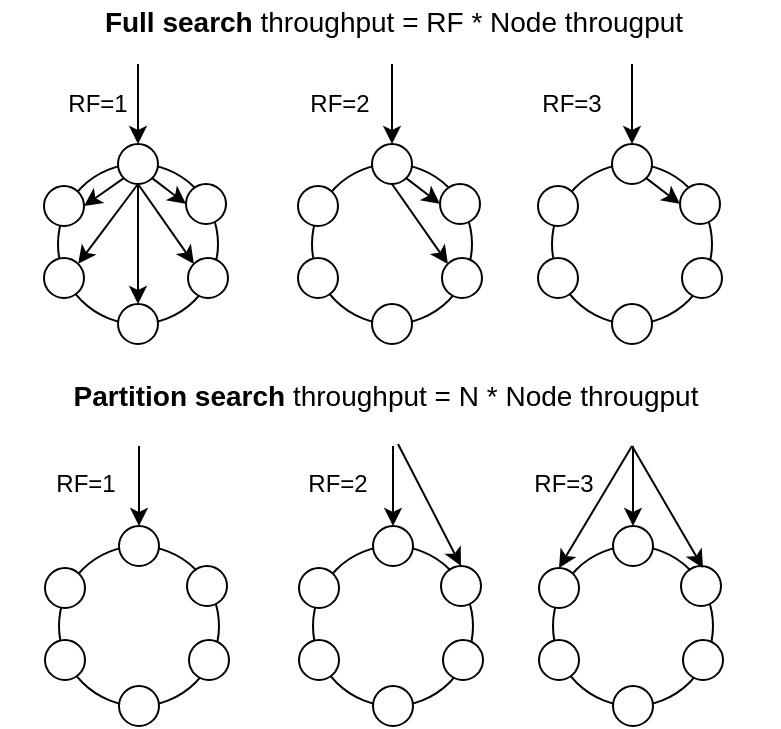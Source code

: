 <mxfile version="11.2.5" type="device" pages="1"><diagram id="BK3Bl1-4PHcovDS3bJ3K" name="Page-1"><mxGraphModel dx="614" dy="440" grid="0" gridSize="10" guides="1" tooltips="1" connect="1" arrows="1" fold="1" page="1" pageScale="1" pageWidth="827" pageHeight="1169" math="0" shadow="0"><root><mxCell id="0"/><mxCell id="1" parent="0"/><mxCell id="SMSMKLvRtdS29xbGJRgg-1" value="" style="ellipse;whiteSpace=wrap;html=1;aspect=fixed;" vertex="1" parent="1"><mxGeometry x="112" y="200" width="80" height="80" as="geometry"/></mxCell><mxCell id="SMSMKLvRtdS29xbGJRgg-3" value="" style="ellipse;whiteSpace=wrap;html=1;" vertex="1" parent="1"><mxGeometry x="177" y="247" width="20" height="20" as="geometry"/></mxCell><mxCell id="SMSMKLvRtdS29xbGJRgg-4" value="" style="ellipse;whiteSpace=wrap;html=1;" vertex="1" parent="1"><mxGeometry x="105" y="247" width="20" height="20" as="geometry"/></mxCell><mxCell id="SMSMKLvRtdS29xbGJRgg-5" value="" style="ellipse;whiteSpace=wrap;html=1;" vertex="1" parent="1"><mxGeometry x="176" y="210" width="20" height="20" as="geometry"/></mxCell><mxCell id="SMSMKLvRtdS29xbGJRgg-6" value="" style="ellipse;whiteSpace=wrap;html=1;" vertex="1" parent="1"><mxGeometry x="105" y="211" width="20" height="20" as="geometry"/></mxCell><mxCell id="SMSMKLvRtdS29xbGJRgg-7" value="" style="ellipse;whiteSpace=wrap;html=1;" vertex="1" parent="1"><mxGeometry x="142" y="190" width="20" height="20" as="geometry"/></mxCell><mxCell id="SMSMKLvRtdS29xbGJRgg-8" value="" style="ellipse;whiteSpace=wrap;html=1;" vertex="1" parent="1"><mxGeometry x="142" y="270" width="20" height="20" as="geometry"/></mxCell><mxCell id="SMSMKLvRtdS29xbGJRgg-11" value="" style="endArrow=classic;html=1;entryX=0.5;entryY=0;entryDx=0;entryDy=0;" edge="1" parent="1" target="SMSMKLvRtdS29xbGJRgg-7"><mxGeometry width="50" height="50" relative="1" as="geometry"><mxPoint x="152" y="150" as="sourcePoint"/><mxPoint x="172" y="70" as="targetPoint"/></mxGeometry></mxCell><mxCell id="SMSMKLvRtdS29xbGJRgg-12" value="" style="endArrow=classic;html=1;entryX=1;entryY=0.5;entryDx=0;entryDy=0;exitX=0;exitY=1;exitDx=0;exitDy=0;" edge="1" parent="1" source="SMSMKLvRtdS29xbGJRgg-7" target="SMSMKLvRtdS29xbGJRgg-6"><mxGeometry width="50" height="50" relative="1" as="geometry"><mxPoint x="150" y="207" as="sourcePoint"/><mxPoint x="150" y="247" as="targetPoint"/></mxGeometry></mxCell><mxCell id="SMSMKLvRtdS29xbGJRgg-13" value="" style="endArrow=classic;html=1;entryX=1;entryY=0;entryDx=0;entryDy=0;exitX=0.5;exitY=1;exitDx=0;exitDy=0;" edge="1" parent="1" source="SMSMKLvRtdS29xbGJRgg-7" target="SMSMKLvRtdS29xbGJRgg-4"><mxGeometry width="50" height="50" relative="1" as="geometry"><mxPoint x="160" y="217" as="sourcePoint"/><mxPoint x="135" y="231" as="targetPoint"/></mxGeometry></mxCell><mxCell id="SMSMKLvRtdS29xbGJRgg-14" value="" style="endArrow=classic;html=1;entryX=0.5;entryY=0;entryDx=0;entryDy=0;" edge="1" parent="1" target="SMSMKLvRtdS29xbGJRgg-8"><mxGeometry width="50" height="50" relative="1" as="geometry"><mxPoint x="152" y="210" as="sourcePoint"/><mxPoint x="132.071" y="259.929" as="targetPoint"/></mxGeometry></mxCell><mxCell id="SMSMKLvRtdS29xbGJRgg-15" value="" style="endArrow=classic;html=1;entryX=0;entryY=0;entryDx=0;entryDy=0;exitX=0.5;exitY=1;exitDx=0;exitDy=0;" edge="1" parent="1" source="SMSMKLvRtdS29xbGJRgg-7" target="SMSMKLvRtdS29xbGJRgg-3"><mxGeometry width="50" height="50" relative="1" as="geometry"><mxPoint x="162" y="220" as="sourcePoint"/><mxPoint x="162" y="280" as="targetPoint"/></mxGeometry></mxCell><mxCell id="SMSMKLvRtdS29xbGJRgg-16" value="" style="endArrow=classic;html=1;entryX=0;entryY=0.5;entryDx=0;entryDy=0;exitX=1;exitY=1;exitDx=0;exitDy=0;" edge="1" parent="1" source="SMSMKLvRtdS29xbGJRgg-7" target="SMSMKLvRtdS29xbGJRgg-5"><mxGeometry width="50" height="50" relative="1" as="geometry"><mxPoint x="162" y="220" as="sourcePoint"/><mxPoint x="189.929" y="259.929" as="targetPoint"/></mxGeometry></mxCell><mxCell id="SMSMKLvRtdS29xbGJRgg-18" value="RF=1" style="text;html=1;strokeColor=none;fillColor=none;align=center;verticalAlign=middle;whiteSpace=wrap;rounded=0;" vertex="1" parent="1"><mxGeometry x="112" y="160" width="40" height="20" as="geometry"/></mxCell><mxCell id="SMSMKLvRtdS29xbGJRgg-19" value="" style="ellipse;whiteSpace=wrap;html=1;aspect=fixed;" vertex="1" parent="1"><mxGeometry x="239" y="200" width="80" height="80" as="geometry"/></mxCell><mxCell id="SMSMKLvRtdS29xbGJRgg-20" value="" style="ellipse;whiteSpace=wrap;html=1;" vertex="1" parent="1"><mxGeometry x="304" y="247" width="20" height="20" as="geometry"/></mxCell><mxCell id="SMSMKLvRtdS29xbGJRgg-21" value="" style="ellipse;whiteSpace=wrap;html=1;" vertex="1" parent="1"><mxGeometry x="232" y="247" width="20" height="20" as="geometry"/></mxCell><mxCell id="SMSMKLvRtdS29xbGJRgg-22" value="" style="ellipse;whiteSpace=wrap;html=1;" vertex="1" parent="1"><mxGeometry x="303" y="210" width="20" height="20" as="geometry"/></mxCell><mxCell id="SMSMKLvRtdS29xbGJRgg-23" value="" style="ellipse;whiteSpace=wrap;html=1;" vertex="1" parent="1"><mxGeometry x="232" y="211" width="20" height="20" as="geometry"/></mxCell><mxCell id="SMSMKLvRtdS29xbGJRgg-24" value="" style="ellipse;whiteSpace=wrap;html=1;" vertex="1" parent="1"><mxGeometry x="269" y="190" width="20" height="20" as="geometry"/></mxCell><mxCell id="SMSMKLvRtdS29xbGJRgg-25" value="" style="ellipse;whiteSpace=wrap;html=1;" vertex="1" parent="1"><mxGeometry x="269" y="270" width="20" height="20" as="geometry"/></mxCell><mxCell id="SMSMKLvRtdS29xbGJRgg-26" value="" style="endArrow=classic;html=1;entryX=0.5;entryY=0;entryDx=0;entryDy=0;" edge="1" parent="1" target="SMSMKLvRtdS29xbGJRgg-24"><mxGeometry width="50" height="50" relative="1" as="geometry"><mxPoint x="279" y="150" as="sourcePoint"/><mxPoint x="299" y="70" as="targetPoint"/></mxGeometry></mxCell><mxCell id="SMSMKLvRtdS29xbGJRgg-30" value="" style="endArrow=classic;html=1;entryX=0;entryY=0;entryDx=0;entryDy=0;exitX=0.5;exitY=1;exitDx=0;exitDy=0;" edge="1" parent="1" source="SMSMKLvRtdS29xbGJRgg-24" target="SMSMKLvRtdS29xbGJRgg-20"><mxGeometry width="50" height="50" relative="1" as="geometry"><mxPoint x="289" y="220" as="sourcePoint"/><mxPoint x="289" y="280" as="targetPoint"/></mxGeometry></mxCell><mxCell id="SMSMKLvRtdS29xbGJRgg-31" value="" style="endArrow=classic;html=1;entryX=0;entryY=0.5;entryDx=0;entryDy=0;exitX=1;exitY=1;exitDx=0;exitDy=0;" edge="1" parent="1" source="SMSMKLvRtdS29xbGJRgg-24" target="SMSMKLvRtdS29xbGJRgg-22"><mxGeometry width="50" height="50" relative="1" as="geometry"><mxPoint x="289" y="220" as="sourcePoint"/><mxPoint x="316.929" y="259.929" as="targetPoint"/></mxGeometry></mxCell><mxCell id="SMSMKLvRtdS29xbGJRgg-32" value="RF=2" style="text;html=1;strokeColor=none;fillColor=none;align=center;verticalAlign=middle;whiteSpace=wrap;rounded=0;" vertex="1" parent="1"><mxGeometry x="232.5" y="160" width="40" height="20" as="geometry"/></mxCell><mxCell id="SMSMKLvRtdS29xbGJRgg-33" value="" style="ellipse;whiteSpace=wrap;html=1;aspect=fixed;" vertex="1" parent="1"><mxGeometry x="359" y="200" width="80" height="80" as="geometry"/></mxCell><mxCell id="SMSMKLvRtdS29xbGJRgg-34" value="" style="ellipse;whiteSpace=wrap;html=1;" vertex="1" parent="1"><mxGeometry x="424" y="247" width="20" height="20" as="geometry"/></mxCell><mxCell id="SMSMKLvRtdS29xbGJRgg-35" value="" style="ellipse;whiteSpace=wrap;html=1;" vertex="1" parent="1"><mxGeometry x="352" y="247" width="20" height="20" as="geometry"/></mxCell><mxCell id="SMSMKLvRtdS29xbGJRgg-36" value="" style="ellipse;whiteSpace=wrap;html=1;" vertex="1" parent="1"><mxGeometry x="423" y="210" width="20" height="20" as="geometry"/></mxCell><mxCell id="SMSMKLvRtdS29xbGJRgg-37" value="" style="ellipse;whiteSpace=wrap;html=1;" vertex="1" parent="1"><mxGeometry x="352" y="211" width="20" height="20" as="geometry"/></mxCell><mxCell id="SMSMKLvRtdS29xbGJRgg-38" value="" style="ellipse;whiteSpace=wrap;html=1;" vertex="1" parent="1"><mxGeometry x="389" y="190" width="20" height="20" as="geometry"/></mxCell><mxCell id="SMSMKLvRtdS29xbGJRgg-39" value="" style="ellipse;whiteSpace=wrap;html=1;" vertex="1" parent="1"><mxGeometry x="389" y="270" width="20" height="20" as="geometry"/></mxCell><mxCell id="SMSMKLvRtdS29xbGJRgg-40" value="" style="endArrow=classic;html=1;entryX=0.5;entryY=0;entryDx=0;entryDy=0;" edge="1" parent="1" target="SMSMKLvRtdS29xbGJRgg-38"><mxGeometry width="50" height="50" relative="1" as="geometry"><mxPoint x="399" y="150" as="sourcePoint"/><mxPoint x="419" y="70" as="targetPoint"/></mxGeometry></mxCell><mxCell id="SMSMKLvRtdS29xbGJRgg-42" value="" style="endArrow=classic;html=1;entryX=0;entryY=0.5;entryDx=0;entryDy=0;exitX=1;exitY=1;exitDx=0;exitDy=0;" edge="1" parent="1" source="SMSMKLvRtdS29xbGJRgg-38" target="SMSMKLvRtdS29xbGJRgg-36"><mxGeometry width="50" height="50" relative="1" as="geometry"><mxPoint x="409" y="220" as="sourcePoint"/><mxPoint x="436.929" y="259.929" as="targetPoint"/></mxGeometry></mxCell><mxCell id="SMSMKLvRtdS29xbGJRgg-43" value="RF=3" style="text;html=1;strokeColor=none;fillColor=none;align=center;verticalAlign=middle;whiteSpace=wrap;rounded=0;" vertex="1" parent="1"><mxGeometry x="349" y="160" width="40" height="20" as="geometry"/></mxCell><mxCell id="SMSMKLvRtdS29xbGJRgg-45" value="" style="ellipse;whiteSpace=wrap;html=1;aspect=fixed;" vertex="1" parent="1"><mxGeometry x="112.5" y="391" width="80" height="80" as="geometry"/></mxCell><mxCell id="SMSMKLvRtdS29xbGJRgg-46" value="" style="ellipse;whiteSpace=wrap;html=1;" vertex="1" parent="1"><mxGeometry x="177.5" y="438" width="20" height="20" as="geometry"/></mxCell><mxCell id="SMSMKLvRtdS29xbGJRgg-47" value="" style="ellipse;whiteSpace=wrap;html=1;" vertex="1" parent="1"><mxGeometry x="105.5" y="438" width="20" height="20" as="geometry"/></mxCell><mxCell id="SMSMKLvRtdS29xbGJRgg-48" value="" style="ellipse;whiteSpace=wrap;html=1;" vertex="1" parent="1"><mxGeometry x="176.5" y="401" width="20" height="20" as="geometry"/></mxCell><mxCell id="SMSMKLvRtdS29xbGJRgg-49" value="" style="ellipse;whiteSpace=wrap;html=1;" vertex="1" parent="1"><mxGeometry x="105.5" y="402" width="20" height="20" as="geometry"/></mxCell><mxCell id="SMSMKLvRtdS29xbGJRgg-50" value="" style="ellipse;whiteSpace=wrap;html=1;" vertex="1" parent="1"><mxGeometry x="142.5" y="381" width="20" height="20" as="geometry"/></mxCell><mxCell id="SMSMKLvRtdS29xbGJRgg-51" value="" style="ellipse;whiteSpace=wrap;html=1;" vertex="1" parent="1"><mxGeometry x="142.5" y="461" width="20" height="20" as="geometry"/></mxCell><mxCell id="SMSMKLvRtdS29xbGJRgg-52" value="" style="endArrow=classic;html=1;entryX=0.5;entryY=0;entryDx=0;entryDy=0;" edge="1" parent="1" target="SMSMKLvRtdS29xbGJRgg-50"><mxGeometry width="50" height="50" relative="1" as="geometry"><mxPoint x="152.5" y="341" as="sourcePoint"/><mxPoint x="172.5" y="261" as="targetPoint"/></mxGeometry></mxCell><mxCell id="SMSMKLvRtdS29xbGJRgg-58" value="RF=1" style="text;html=1;strokeColor=none;fillColor=none;align=center;verticalAlign=middle;whiteSpace=wrap;rounded=0;" vertex="1" parent="1"><mxGeometry x="105.5" y="350" width="40" height="20" as="geometry"/></mxCell><mxCell id="SMSMKLvRtdS29xbGJRgg-59" value="" style="ellipse;whiteSpace=wrap;html=1;aspect=fixed;" vertex="1" parent="1"><mxGeometry x="239.5" y="391" width="80" height="80" as="geometry"/></mxCell><mxCell id="SMSMKLvRtdS29xbGJRgg-60" value="" style="ellipse;whiteSpace=wrap;html=1;" vertex="1" parent="1"><mxGeometry x="304.5" y="438" width="20" height="20" as="geometry"/></mxCell><mxCell id="SMSMKLvRtdS29xbGJRgg-61" value="" style="ellipse;whiteSpace=wrap;html=1;" vertex="1" parent="1"><mxGeometry x="232.5" y="438" width="20" height="20" as="geometry"/></mxCell><mxCell id="SMSMKLvRtdS29xbGJRgg-62" value="" style="ellipse;whiteSpace=wrap;html=1;" vertex="1" parent="1"><mxGeometry x="303.5" y="401" width="20" height="20" as="geometry"/></mxCell><mxCell id="SMSMKLvRtdS29xbGJRgg-63" value="" style="ellipse;whiteSpace=wrap;html=1;" vertex="1" parent="1"><mxGeometry x="232.5" y="402" width="20" height="20" as="geometry"/></mxCell><mxCell id="SMSMKLvRtdS29xbGJRgg-64" value="" style="ellipse;whiteSpace=wrap;html=1;" vertex="1" parent="1"><mxGeometry x="269.5" y="381" width="20" height="20" as="geometry"/></mxCell><mxCell id="SMSMKLvRtdS29xbGJRgg-65" value="" style="ellipse;whiteSpace=wrap;html=1;" vertex="1" parent="1"><mxGeometry x="269.5" y="461" width="20" height="20" as="geometry"/></mxCell><mxCell id="SMSMKLvRtdS29xbGJRgg-66" value="" style="endArrow=classic;html=1;entryX=0.5;entryY=0;entryDx=0;entryDy=0;" edge="1" parent="1" target="SMSMKLvRtdS29xbGJRgg-64"><mxGeometry width="50" height="50" relative="1" as="geometry"><mxPoint x="279.5" y="341" as="sourcePoint"/><mxPoint x="299.5" y="261" as="targetPoint"/></mxGeometry></mxCell><mxCell id="SMSMKLvRtdS29xbGJRgg-69" value="RF=2" style="text;html=1;strokeColor=none;fillColor=none;align=center;verticalAlign=middle;whiteSpace=wrap;rounded=0;" vertex="1" parent="1"><mxGeometry x="232" y="350" width="40" height="20" as="geometry"/></mxCell><mxCell id="SMSMKLvRtdS29xbGJRgg-70" value="" style="ellipse;whiteSpace=wrap;html=1;aspect=fixed;" vertex="1" parent="1"><mxGeometry x="359.5" y="391" width="80" height="80" as="geometry"/></mxCell><mxCell id="SMSMKLvRtdS29xbGJRgg-71" value="" style="ellipse;whiteSpace=wrap;html=1;" vertex="1" parent="1"><mxGeometry x="424.5" y="438" width="20" height="20" as="geometry"/></mxCell><mxCell id="SMSMKLvRtdS29xbGJRgg-72" value="" style="ellipse;whiteSpace=wrap;html=1;" vertex="1" parent="1"><mxGeometry x="352.5" y="438" width="20" height="20" as="geometry"/></mxCell><mxCell id="SMSMKLvRtdS29xbGJRgg-73" value="" style="ellipse;whiteSpace=wrap;html=1;" vertex="1" parent="1"><mxGeometry x="423.5" y="401" width="20" height="20" as="geometry"/></mxCell><mxCell id="SMSMKLvRtdS29xbGJRgg-74" value="" style="ellipse;whiteSpace=wrap;html=1;" vertex="1" parent="1"><mxGeometry x="352.5" y="402" width="20" height="20" as="geometry"/></mxCell><mxCell id="SMSMKLvRtdS29xbGJRgg-75" value="" style="ellipse;whiteSpace=wrap;html=1;" vertex="1" parent="1"><mxGeometry x="389.5" y="381" width="20" height="20" as="geometry"/></mxCell><mxCell id="SMSMKLvRtdS29xbGJRgg-76" value="" style="ellipse;whiteSpace=wrap;html=1;" vertex="1" parent="1"><mxGeometry x="389.5" y="461" width="20" height="20" as="geometry"/></mxCell><mxCell id="SMSMKLvRtdS29xbGJRgg-77" value="" style="endArrow=classic;html=1;entryX=0.5;entryY=0;entryDx=0;entryDy=0;" edge="1" parent="1" target="SMSMKLvRtdS29xbGJRgg-75"><mxGeometry width="50" height="50" relative="1" as="geometry"><mxPoint x="399.5" y="341" as="sourcePoint"/><mxPoint x="419.5" y="261" as="targetPoint"/></mxGeometry></mxCell><mxCell id="SMSMKLvRtdS29xbGJRgg-79" value="RF=3" style="text;html=1;strokeColor=none;fillColor=none;align=center;verticalAlign=middle;whiteSpace=wrap;rounded=0;" vertex="1" parent="1"><mxGeometry x="344.5" y="350" width="40" height="20" as="geometry"/></mxCell><mxCell id="SMSMKLvRtdS29xbGJRgg-80" value="&lt;b style=&quot;font-size: 14px;&quot;&gt;Full search&lt;/b&gt; throughput = RF * Node througput" style="text;html=1;strokeColor=none;fillColor=none;align=center;verticalAlign=middle;whiteSpace=wrap;rounded=0;strokeWidth=2;fontSize=14;" vertex="1" parent="1"><mxGeometry x="86.5" y="118.5" width="386" height="20" as="geometry"/></mxCell><mxCell id="SMSMKLvRtdS29xbGJRgg-82" value="" style="endArrow=classic;html=1;entryX=0.5;entryY=0;entryDx=0;entryDy=0;" edge="1" parent="1" target="SMSMKLvRtdS29xbGJRgg-62"><mxGeometry width="50" height="50" relative="1" as="geometry"><mxPoint x="282" y="340" as="sourcePoint"/><mxPoint x="289.5" y="391" as="targetPoint"/></mxGeometry></mxCell><mxCell id="SMSMKLvRtdS29xbGJRgg-83" value="" style="endArrow=classic;html=1;entryX=0.5;entryY=0;entryDx=0;entryDy=0;" edge="1" parent="1"><mxGeometry width="50" height="50" relative="1" as="geometry"><mxPoint x="399" y="341" as="sourcePoint"/><mxPoint x="434.5" y="402" as="targetPoint"/></mxGeometry></mxCell><mxCell id="SMSMKLvRtdS29xbGJRgg-84" value="" style="endArrow=classic;html=1;entryX=0.5;entryY=0;entryDx=0;entryDy=0;" edge="1" parent="1" target="SMSMKLvRtdS29xbGJRgg-74"><mxGeometry width="50" height="50" relative="1" as="geometry"><mxPoint x="399" y="341" as="sourcePoint"/><mxPoint x="399" y="402" as="targetPoint"/></mxGeometry></mxCell><mxCell id="SMSMKLvRtdS29xbGJRgg-86" value="&lt;b style=&quot;font-size: 14px&quot;&gt;Partition search&lt;/b&gt; throughput = N * Node througput" style="text;html=1;strokeColor=none;fillColor=none;align=center;verticalAlign=middle;whiteSpace=wrap;rounded=0;strokeWidth=2;fontSize=14;" vertex="1" parent="1"><mxGeometry x="83" y="306" width="386" height="20" as="geometry"/></mxCell></root></mxGraphModel></diagram></mxfile>
